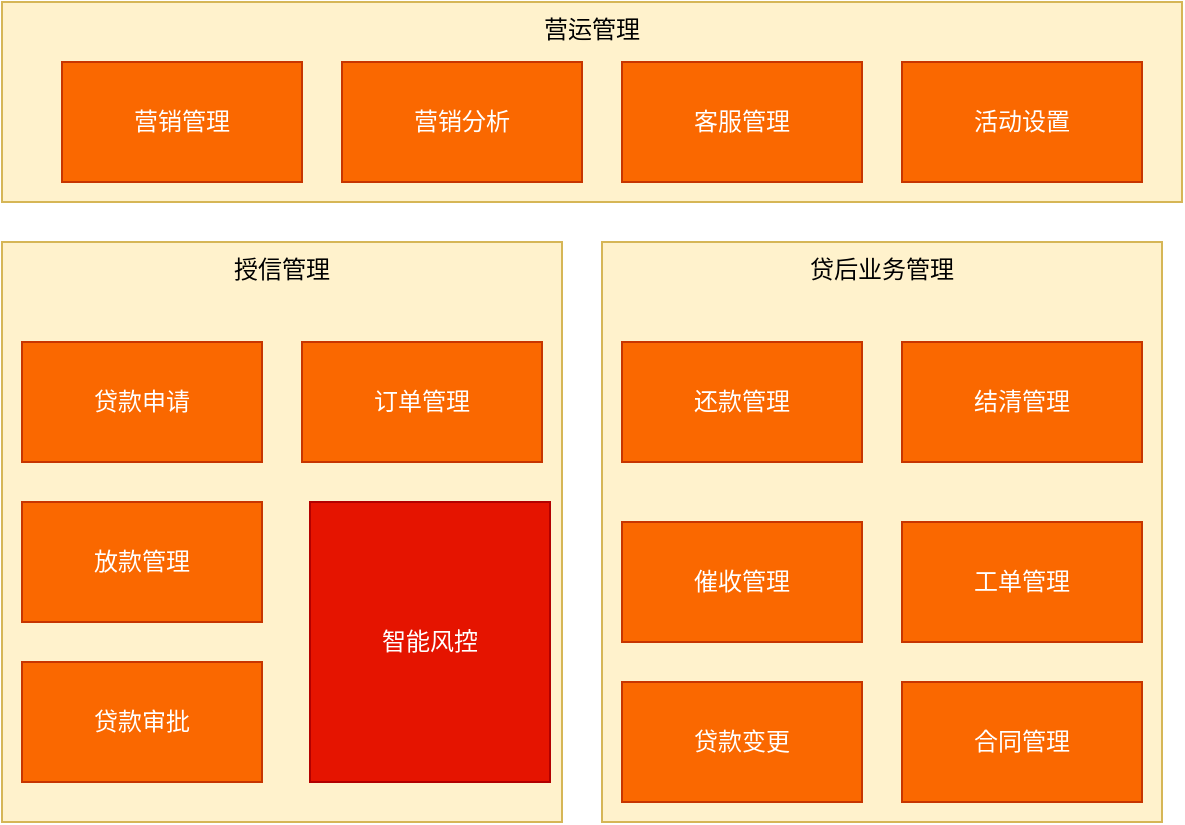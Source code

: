 <mxfile version="14.5.10" type="github">
  <diagram id="3-5de5OCHW1W84pv_DVT" name="第 1 页">
    <mxGraphModel dx="1422" dy="762" grid="1" gridSize="10" guides="1" tooltips="1" connect="1" arrows="1" fold="1" page="1" pageScale="1" pageWidth="827" pageHeight="1169" math="0" shadow="0">
      <root>
        <mxCell id="0" />
        <mxCell id="1" parent="0" />
        <mxCell id="3yTSScGXuD4bxsqtF7vF-1" value="营运管理" style="rounded=0;whiteSpace=wrap;html=1;fillColor=#fff2cc;strokeColor=#d6b656;verticalAlign=top;" vertex="1" parent="1">
          <mxGeometry x="140" y="80" width="590" height="100" as="geometry" />
        </mxCell>
        <mxCell id="3yTSScGXuD4bxsqtF7vF-2" value="营销管理" style="rounded=0;whiteSpace=wrap;html=1;fillColor=#fa6800;strokeColor=#C73500;fontColor=#ffffff;" vertex="1" parent="1">
          <mxGeometry x="170" y="110" width="120" height="60" as="geometry" />
        </mxCell>
        <mxCell id="3yTSScGXuD4bxsqtF7vF-3" value="营销分析" style="rounded=0;whiteSpace=wrap;html=1;fillColor=#fa6800;strokeColor=#C73500;fontColor=#ffffff;" vertex="1" parent="1">
          <mxGeometry x="310" y="110" width="120" height="60" as="geometry" />
        </mxCell>
        <mxCell id="3yTSScGXuD4bxsqtF7vF-4" value="客服管理" style="rounded=0;whiteSpace=wrap;html=1;fillColor=#fa6800;strokeColor=#C73500;fontColor=#ffffff;" vertex="1" parent="1">
          <mxGeometry x="450" y="110" width="120" height="60" as="geometry" />
        </mxCell>
        <mxCell id="3yTSScGXuD4bxsqtF7vF-5" value="活动设置" style="rounded=0;whiteSpace=wrap;html=1;fillColor=#fa6800;strokeColor=#C73500;fontColor=#ffffff;" vertex="1" parent="1">
          <mxGeometry x="590" y="110" width="120" height="60" as="geometry" />
        </mxCell>
        <mxCell id="3yTSScGXuD4bxsqtF7vF-7" value="授信管理" style="rounded=0;whiteSpace=wrap;html=1;fillColor=#fff2cc;strokeColor=#d6b656;verticalAlign=top;" vertex="1" parent="1">
          <mxGeometry x="140" y="200" width="280" height="290" as="geometry" />
        </mxCell>
        <mxCell id="3yTSScGXuD4bxsqtF7vF-8" value="贷款申请" style="rounded=0;whiteSpace=wrap;html=1;fillColor=#fa6800;strokeColor=#C73500;fontColor=#ffffff;" vertex="1" parent="1">
          <mxGeometry x="150" y="250" width="120" height="60" as="geometry" />
        </mxCell>
        <mxCell id="3yTSScGXuD4bxsqtF7vF-9" value="放款管理" style="rounded=0;whiteSpace=wrap;html=1;fillColor=#fa6800;strokeColor=#C73500;fontColor=#ffffff;" vertex="1" parent="1">
          <mxGeometry x="150" y="330" width="120" height="60" as="geometry" />
        </mxCell>
        <mxCell id="3yTSScGXuD4bxsqtF7vF-10" value="贷款审批" style="rounded=0;whiteSpace=wrap;html=1;fillColor=#fa6800;strokeColor=#C73500;fontColor=#ffffff;" vertex="1" parent="1">
          <mxGeometry x="150" y="410" width="120" height="60" as="geometry" />
        </mxCell>
        <mxCell id="3yTSScGXuD4bxsqtF7vF-11" value="订单管理" style="rounded=0;whiteSpace=wrap;html=1;fillColor=#fa6800;strokeColor=#C73500;fontColor=#ffffff;" vertex="1" parent="1">
          <mxGeometry x="290" y="250" width="120" height="60" as="geometry" />
        </mxCell>
        <mxCell id="3yTSScGXuD4bxsqtF7vF-12" value="智能风控" style="rounded=0;whiteSpace=wrap;html=1;fillColor=#e51400;strokeColor=#B20000;fontColor=#ffffff;" vertex="1" parent="1">
          <mxGeometry x="294" y="330" width="120" height="140" as="geometry" />
        </mxCell>
        <mxCell id="3yTSScGXuD4bxsqtF7vF-13" value="贷后业务管理" style="rounded=0;whiteSpace=wrap;html=1;fillColor=#fff2cc;strokeColor=#d6b656;verticalAlign=top;" vertex="1" parent="1">
          <mxGeometry x="440" y="200" width="280" height="290" as="geometry" />
        </mxCell>
        <mxCell id="3yTSScGXuD4bxsqtF7vF-14" value="还款管理" style="rounded=0;whiteSpace=wrap;html=1;fillColor=#fa6800;strokeColor=#C73500;fontColor=#ffffff;" vertex="1" parent="1">
          <mxGeometry x="450" y="250" width="120" height="60" as="geometry" />
        </mxCell>
        <mxCell id="3yTSScGXuD4bxsqtF7vF-15" value="催收管理" style="rounded=0;whiteSpace=wrap;html=1;fillColor=#fa6800;strokeColor=#C73500;fontColor=#ffffff;" vertex="1" parent="1">
          <mxGeometry x="450" y="340" width="120" height="60" as="geometry" />
        </mxCell>
        <mxCell id="3yTSScGXuD4bxsqtF7vF-16" value="贷款变更" style="rounded=0;whiteSpace=wrap;html=1;fillColor=#fa6800;strokeColor=#C73500;fontColor=#ffffff;" vertex="1" parent="1">
          <mxGeometry x="450" y="420" width="120" height="60" as="geometry" />
        </mxCell>
        <mxCell id="3yTSScGXuD4bxsqtF7vF-17" value="结清管理" style="rounded=0;whiteSpace=wrap;html=1;fillColor=#fa6800;strokeColor=#C73500;fontColor=#ffffff;" vertex="1" parent="1">
          <mxGeometry x="590" y="250" width="120" height="60" as="geometry" />
        </mxCell>
        <mxCell id="3yTSScGXuD4bxsqtF7vF-18" value="工单管理" style="rounded=0;whiteSpace=wrap;html=1;fillColor=#fa6800;strokeColor=#C73500;fontColor=#ffffff;" vertex="1" parent="1">
          <mxGeometry x="590" y="340" width="120" height="60" as="geometry" />
        </mxCell>
        <mxCell id="3yTSScGXuD4bxsqtF7vF-19" value="合同管理" style="rounded=0;whiteSpace=wrap;html=1;fillColor=#fa6800;strokeColor=#C73500;fontColor=#ffffff;" vertex="1" parent="1">
          <mxGeometry x="590" y="420" width="120" height="60" as="geometry" />
        </mxCell>
      </root>
    </mxGraphModel>
  </diagram>
</mxfile>
